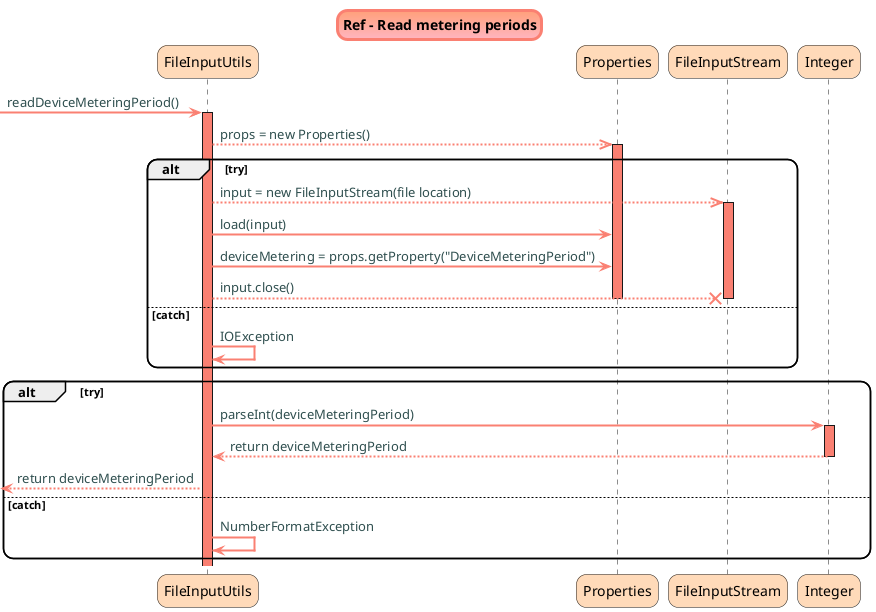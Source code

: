 @startuml

skinparam titleBorderRoundCorner 25
skinparam titleBorderThickness 3
skinparam titleBorderColor salmon
skinparam titleBackgroundColor lightsalmon-lightpink
skinparam FontName Verdana

title   Ref - Read metering periods

skinparam actor {
	BorderColor salmon
	}

skinparam sequence {
	LifeLineBackgroundColor salmon
	ParticipantBackgroundColor PeachPuff
}

skinparam roundcorner 20

skinparam component {
  arrowThickness 2
  ArrowFontName Verdana
  ArrowColor salmon
  ArrowFontColor darkslategrey
}



-> FileInputUtils: readDeviceMeteringPeriod()
activate FileInputUtils
FileInputUtils -->> Properties: props = new Properties()
activate Properties

alt try

FileInputUtils -->> FileInputStream: input = new FileInputStream(file location)
activate FileInputStream
FileInputUtils -> Properties: load(input)
FileInputUtils -> Properties: deviceMetering = props.getProperty("DeviceMeteringPeriod")
FileInputUtils --x FileInputStream: input.close()
deactivate FileInputStream
deactivate Properties

else catch
FileInputUtils -> FileInputUtils: IOException

end

alt try
FileInputUtils -> Integer: parseInt(deviceMeteringPeriod)
activate Integer
Integer --> FileInputUtils: return deviceMeteringPeriod
deactivate Integer
<-- FileInputUtils: return deviceMeteringPeriod


else catch
FileInputUtils -> FileInputUtils: NumberFormatException

end


@enduml